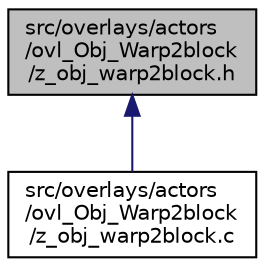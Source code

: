 digraph "src/overlays/actors/ovl_Obj_Warp2block/z_obj_warp2block.h"
{
 // LATEX_PDF_SIZE
  edge [fontname="Helvetica",fontsize="10",labelfontname="Helvetica",labelfontsize="10"];
  node [fontname="Helvetica",fontsize="10",shape=record];
  Node1 [label="src/overlays/actors\l/ovl_Obj_Warp2block\l/z_obj_warp2block.h",height=0.2,width=0.4,color="black", fillcolor="grey75", style="filled", fontcolor="black",tooltip=" "];
  Node1 -> Node2 [dir="back",color="midnightblue",fontsize="10",style="solid",fontname="Helvetica"];
  Node2 [label="src/overlays/actors\l/ovl_Obj_Warp2block\l/z_obj_warp2block.c",height=0.2,width=0.4,color="black", fillcolor="white", style="filled",URL="$dd/dcd/z__obj__warp2block_8c.html",tooltip=" "];
}
